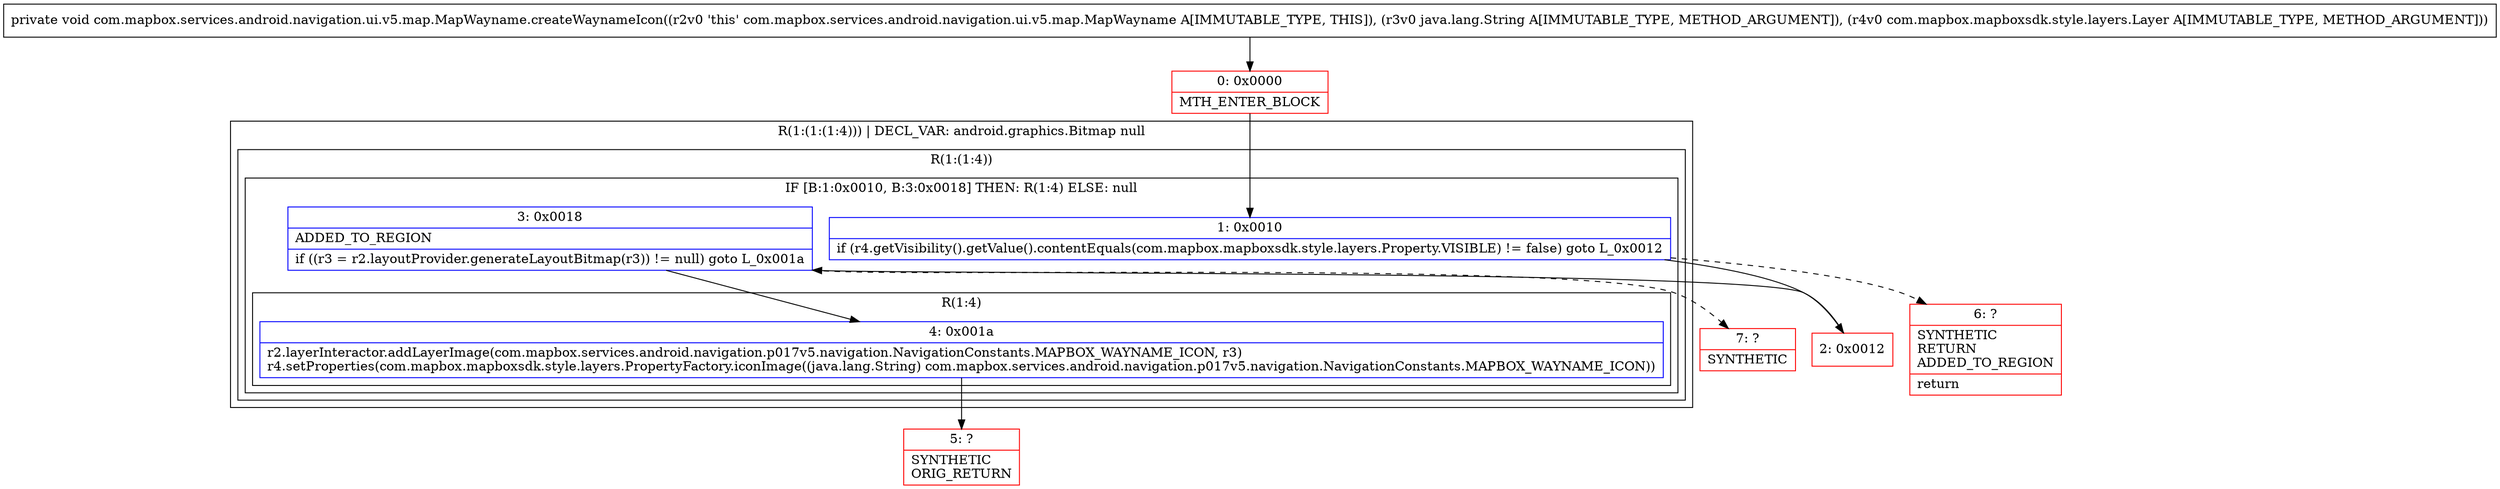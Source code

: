 digraph "CFG forcom.mapbox.services.android.navigation.ui.v5.map.MapWayname.createWaynameIcon(Ljava\/lang\/String;Lcom\/mapbox\/mapboxsdk\/style\/layers\/Layer;)V" {
subgraph cluster_Region_1000978573 {
label = "R(1:(1:(1:4))) | DECL_VAR: android.graphics.Bitmap null\l";
node [shape=record,color=blue];
subgraph cluster_Region_1732305442 {
label = "R(1:(1:4))";
node [shape=record,color=blue];
subgraph cluster_IfRegion_1207893403 {
label = "IF [B:1:0x0010, B:3:0x0018] THEN: R(1:4) ELSE: null";
node [shape=record,color=blue];
Node_1 [shape=record,label="{1\:\ 0x0010|if (r4.getVisibility().getValue().contentEquals(com.mapbox.mapboxsdk.style.layers.Property.VISIBLE) != false) goto L_0x0012\l}"];
Node_3 [shape=record,label="{3\:\ 0x0018|ADDED_TO_REGION\l|if ((r3 = r2.layoutProvider.generateLayoutBitmap(r3)) != null) goto L_0x001a\l}"];
subgraph cluster_Region_927052853 {
label = "R(1:4)";
node [shape=record,color=blue];
Node_4 [shape=record,label="{4\:\ 0x001a|r2.layerInteractor.addLayerImage(com.mapbox.services.android.navigation.p017v5.navigation.NavigationConstants.MAPBOX_WAYNAME_ICON, r3)\lr4.setProperties(com.mapbox.mapboxsdk.style.layers.PropertyFactory.iconImage((java.lang.String) com.mapbox.services.android.navigation.p017v5.navigation.NavigationConstants.MAPBOX_WAYNAME_ICON))\l}"];
}
}
}
}
Node_0 [shape=record,color=red,label="{0\:\ 0x0000|MTH_ENTER_BLOCK\l}"];
Node_2 [shape=record,color=red,label="{2\:\ 0x0012}"];
Node_5 [shape=record,color=red,label="{5\:\ ?|SYNTHETIC\lORIG_RETURN\l}"];
Node_6 [shape=record,color=red,label="{6\:\ ?|SYNTHETIC\lRETURN\lADDED_TO_REGION\l|return\l}"];
Node_7 [shape=record,color=red,label="{7\:\ ?|SYNTHETIC\l}"];
MethodNode[shape=record,label="{private void com.mapbox.services.android.navigation.ui.v5.map.MapWayname.createWaynameIcon((r2v0 'this' com.mapbox.services.android.navigation.ui.v5.map.MapWayname A[IMMUTABLE_TYPE, THIS]), (r3v0 java.lang.String A[IMMUTABLE_TYPE, METHOD_ARGUMENT]), (r4v0 com.mapbox.mapboxsdk.style.layers.Layer A[IMMUTABLE_TYPE, METHOD_ARGUMENT])) }"];
MethodNode -> Node_0;
Node_1 -> Node_2;
Node_1 -> Node_6[style=dashed];
Node_3 -> Node_4;
Node_3 -> Node_7[style=dashed];
Node_4 -> Node_5;
Node_0 -> Node_1;
Node_2 -> Node_3;
}

